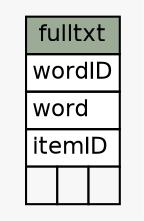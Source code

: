 // dot 2.34.0 on Linux 3.11.6-1-ARCH
// SchemaSpy rev 590
digraph "fulltxt" {
  graph [
    rankdir="RL"
    bgcolor="#f7f7f7"
    nodesep="0.18"
    ranksep="0.46"
    fontname="Helvetica"
    fontsize="11"
  ];
  node [
    fontname="Helvetica"
    fontsize="11"
    shape="plaintext"
  ];
  edge [
    arrowsize="0.8"
  ];
  "fulltxt" [
    label=<
    <TABLE BORDER="0" CELLBORDER="1" CELLSPACING="0" BGCOLOR="#ffffff">
      <TR><TD COLSPAN="3" BGCOLOR="#9bab96" ALIGN="CENTER">fulltxt</TD></TR>
      <TR><TD PORT="wordID" COLSPAN="3" ALIGN="LEFT">wordID</TD></TR>
      <TR><TD PORT="word" COLSPAN="3" ALIGN="LEFT">word</TD></TR>
      <TR><TD PORT="itemID" COLSPAN="3" ALIGN="LEFT">itemID</TD></TR>
      <TR><TD ALIGN="LEFT" BGCOLOR="#f7f7f7">  </TD><TD ALIGN="RIGHT" BGCOLOR="#f7f7f7">  </TD><TD ALIGN="RIGHT" BGCOLOR="#f7f7f7">  </TD></TR>
    </TABLE>>
    URL="tables/fulltxt.html"
    tooltip="fulltxt"
  ];
}
